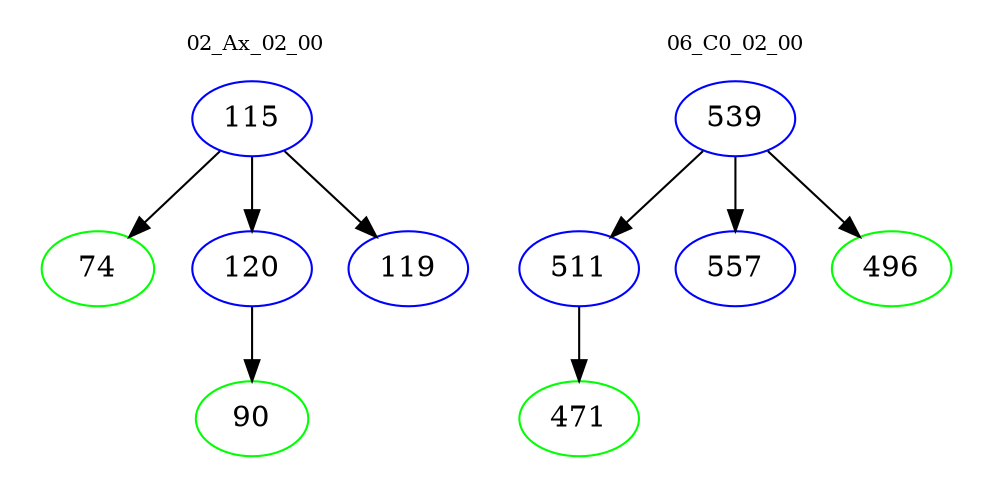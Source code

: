 digraph{
subgraph cluster_0 {
color = white
label = "02_Ax_02_00";
fontsize=10;
T0_115 [label="115", color="blue"]
T0_115 -> T0_74 [color="black"]
T0_74 [label="74", color="green"]
T0_115 -> T0_120 [color="black"]
T0_120 [label="120", color="blue"]
T0_120 -> T0_90 [color="black"]
T0_90 [label="90", color="green"]
T0_115 -> T0_119 [color="black"]
T0_119 [label="119", color="blue"]
}
subgraph cluster_1 {
color = white
label = "06_C0_02_00";
fontsize=10;
T1_539 [label="539", color="blue"]
T1_539 -> T1_511 [color="black"]
T1_511 [label="511", color="blue"]
T1_511 -> T1_471 [color="black"]
T1_471 [label="471", color="green"]
T1_539 -> T1_557 [color="black"]
T1_557 [label="557", color="blue"]
T1_539 -> T1_496 [color="black"]
T1_496 [label="496", color="green"]
}
}
